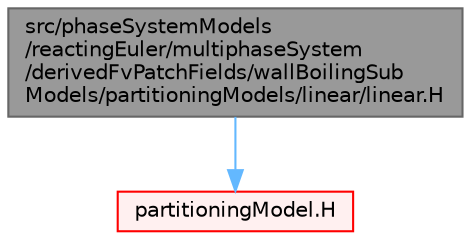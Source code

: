 digraph "src/phaseSystemModels/reactingEuler/multiphaseSystem/derivedFvPatchFields/wallBoilingSubModels/partitioningModels/linear/linear.H"
{
 // LATEX_PDF_SIZE
  bgcolor="transparent";
  edge [fontname=Helvetica,fontsize=10,labelfontname=Helvetica,labelfontsize=10];
  node [fontname=Helvetica,fontsize=10,shape=box,height=0.2,width=0.4];
  Node1 [id="Node000001",label="src/phaseSystemModels\l/reactingEuler/multiphaseSystem\l/derivedFvPatchFields/wallBoilingSub\lModels/partitioningModels/linear/linear.H",height=0.2,width=0.4,color="gray40", fillcolor="grey60", style="filled", fontcolor="black",tooltip=" "];
  Node1 -> Node2 [id="edge1_Node000001_Node000002",color="steelblue1",style="solid",tooltip=" "];
  Node2 [id="Node000002",label="partitioningModel.H",height=0.2,width=0.4,color="red", fillcolor="#FFF0F0", style="filled",URL="$partitioningModel_8H.html",tooltip=" "];
}
